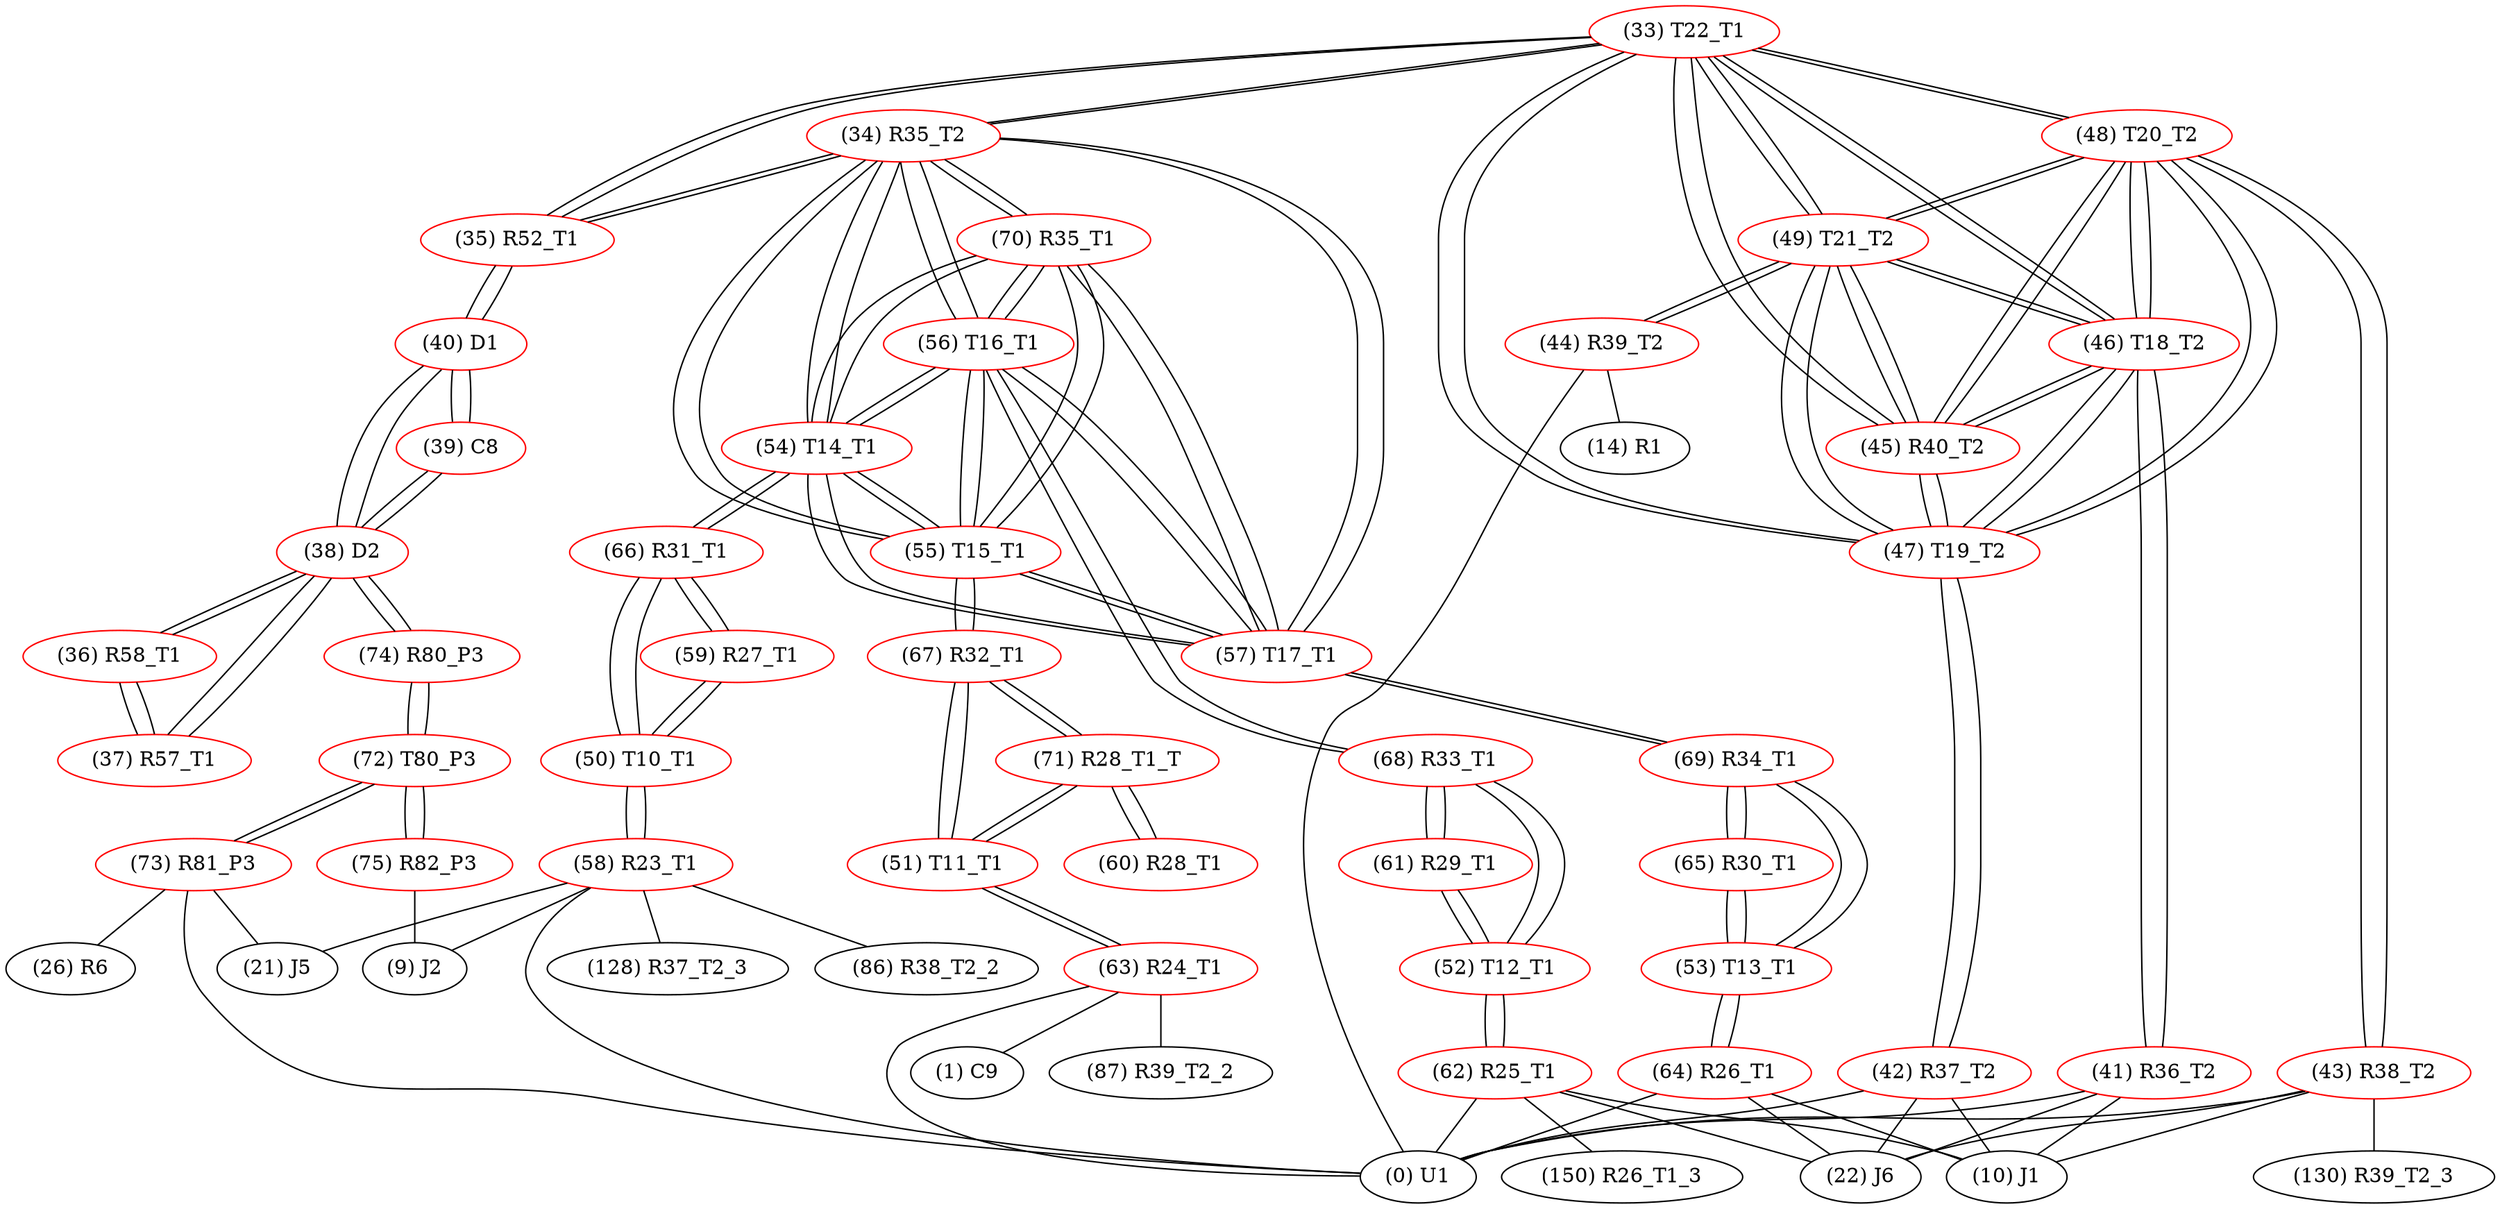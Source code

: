 graph {
	33 [label="(33) T22_T1" color=red]
	34 [label="(34) R35_T2"]
	35 [label="(35) R52_T1"]
	48 [label="(48) T20_T2"]
	49 [label="(49) T21_T2"]
	47 [label="(47) T19_T2"]
	45 [label="(45) R40_T2"]
	46 [label="(46) T18_T2"]
	34 [label="(34) R35_T2" color=red]
	35 [label="(35) R52_T1"]
	33 [label="(33) T22_T1"]
	54 [label="(54) T14_T1"]
	55 [label="(55) T15_T1"]
	57 [label="(57) T17_T1"]
	56 [label="(56) T16_T1"]
	70 [label="(70) R35_T1"]
	35 [label="(35) R52_T1" color=red]
	40 [label="(40) D1"]
	34 [label="(34) R35_T2"]
	33 [label="(33) T22_T1"]
	36 [label="(36) R58_T1" color=red]
	37 [label="(37) R57_T1"]
	38 [label="(38) D2"]
	37 [label="(37) R57_T1" color=red]
	38 [label="(38) D2"]
	36 [label="(36) R58_T1"]
	38 [label="(38) D2" color=red]
	40 [label="(40) D1"]
	39 [label="(39) C8"]
	37 [label="(37) R57_T1"]
	36 [label="(36) R58_T1"]
	74 [label="(74) R80_P3"]
	39 [label="(39) C8" color=red]
	40 [label="(40) D1"]
	38 [label="(38) D2"]
	40 [label="(40) D1" color=red]
	38 [label="(38) D2"]
	39 [label="(39) C8"]
	35 [label="(35) R52_T1"]
	41 [label="(41) R36_T2" color=red]
	0 [label="(0) U1"]
	22 [label="(22) J6"]
	10 [label="(10) J1"]
	46 [label="(46) T18_T2"]
	42 [label="(42) R37_T2" color=red]
	10 [label="(10) J1"]
	22 [label="(22) J6"]
	0 [label="(0) U1"]
	47 [label="(47) T19_T2"]
	43 [label="(43) R38_T2" color=red]
	22 [label="(22) J6"]
	10 [label="(10) J1"]
	0 [label="(0) U1"]
	130 [label="(130) R39_T2_3"]
	48 [label="(48) T20_T2"]
	44 [label="(44) R39_T2" color=red]
	0 [label="(0) U1"]
	14 [label="(14) R1"]
	49 [label="(49) T21_T2"]
	45 [label="(45) R40_T2" color=red]
	48 [label="(48) T20_T2"]
	49 [label="(49) T21_T2"]
	47 [label="(47) T19_T2"]
	33 [label="(33) T22_T1"]
	46 [label="(46) T18_T2"]
	46 [label="(46) T18_T2" color=red]
	48 [label="(48) T20_T2"]
	49 [label="(49) T21_T2"]
	47 [label="(47) T19_T2"]
	45 [label="(45) R40_T2"]
	33 [label="(33) T22_T1"]
	41 [label="(41) R36_T2"]
	47 [label="(47) T19_T2" color=red]
	48 [label="(48) T20_T2"]
	49 [label="(49) T21_T2"]
	45 [label="(45) R40_T2"]
	33 [label="(33) T22_T1"]
	46 [label="(46) T18_T2"]
	42 [label="(42) R37_T2"]
	48 [label="(48) T20_T2" color=red]
	49 [label="(49) T21_T2"]
	47 [label="(47) T19_T2"]
	45 [label="(45) R40_T2"]
	33 [label="(33) T22_T1"]
	46 [label="(46) T18_T2"]
	43 [label="(43) R38_T2"]
	49 [label="(49) T21_T2" color=red]
	48 [label="(48) T20_T2"]
	47 [label="(47) T19_T2"]
	45 [label="(45) R40_T2"]
	33 [label="(33) T22_T1"]
	46 [label="(46) T18_T2"]
	44 [label="(44) R39_T2"]
	50 [label="(50) T10_T1" color=red]
	58 [label="(58) R23_T1"]
	66 [label="(66) R31_T1"]
	59 [label="(59) R27_T1"]
	51 [label="(51) T11_T1" color=red]
	63 [label="(63) R24_T1"]
	67 [label="(67) R32_T1"]
	71 [label="(71) R28_T1_T"]
	52 [label="(52) T12_T1" color=red]
	68 [label="(68) R33_T1"]
	61 [label="(61) R29_T1"]
	62 [label="(62) R25_T1"]
	53 [label="(53) T13_T1" color=red]
	69 [label="(69) R34_T1"]
	65 [label="(65) R30_T1"]
	64 [label="(64) R26_T1"]
	54 [label="(54) T14_T1" color=red]
	55 [label="(55) T15_T1"]
	57 [label="(57) T17_T1"]
	56 [label="(56) T16_T1"]
	70 [label="(70) R35_T1"]
	34 [label="(34) R35_T2"]
	66 [label="(66) R31_T1"]
	55 [label="(55) T15_T1" color=red]
	54 [label="(54) T14_T1"]
	57 [label="(57) T17_T1"]
	56 [label="(56) T16_T1"]
	70 [label="(70) R35_T1"]
	34 [label="(34) R35_T2"]
	67 [label="(67) R32_T1"]
	56 [label="(56) T16_T1" color=red]
	54 [label="(54) T14_T1"]
	55 [label="(55) T15_T1"]
	57 [label="(57) T17_T1"]
	70 [label="(70) R35_T1"]
	34 [label="(34) R35_T2"]
	68 [label="(68) R33_T1"]
	57 [label="(57) T17_T1" color=red]
	54 [label="(54) T14_T1"]
	55 [label="(55) T15_T1"]
	56 [label="(56) T16_T1"]
	70 [label="(70) R35_T1"]
	34 [label="(34) R35_T2"]
	69 [label="(69) R34_T1"]
	58 [label="(58) R23_T1" color=red]
	0 [label="(0) U1"]
	21 [label="(21) J5"]
	9 [label="(9) J2"]
	86 [label="(86) R38_T2_2"]
	128 [label="(128) R37_T2_3"]
	50 [label="(50) T10_T1"]
	59 [label="(59) R27_T1" color=red]
	66 [label="(66) R31_T1"]
	50 [label="(50) T10_T1"]
	60 [label="(60) R28_T1" color=red]
	71 [label="(71) R28_T1_T"]
	61 [label="(61) R29_T1" color=red]
	68 [label="(68) R33_T1"]
	52 [label="(52) T12_T1"]
	62 [label="(62) R25_T1" color=red]
	22 [label="(22) J6"]
	0 [label="(0) U1"]
	10 [label="(10) J1"]
	150 [label="(150) R26_T1_3"]
	52 [label="(52) T12_T1"]
	63 [label="(63) R24_T1" color=red]
	1 [label="(1) C9"]
	0 [label="(0) U1"]
	87 [label="(87) R39_T2_2"]
	51 [label="(51) T11_T1"]
	64 [label="(64) R26_T1" color=red]
	22 [label="(22) J6"]
	10 [label="(10) J1"]
	0 [label="(0) U1"]
	53 [label="(53) T13_T1"]
	65 [label="(65) R30_T1" color=red]
	53 [label="(53) T13_T1"]
	69 [label="(69) R34_T1"]
	66 [label="(66) R31_T1" color=red]
	59 [label="(59) R27_T1"]
	50 [label="(50) T10_T1"]
	54 [label="(54) T14_T1"]
	67 [label="(67) R32_T1" color=red]
	55 [label="(55) T15_T1"]
	51 [label="(51) T11_T1"]
	71 [label="(71) R28_T1_T"]
	68 [label="(68) R33_T1" color=red]
	56 [label="(56) T16_T1"]
	61 [label="(61) R29_T1"]
	52 [label="(52) T12_T1"]
	69 [label="(69) R34_T1" color=red]
	57 [label="(57) T17_T1"]
	53 [label="(53) T13_T1"]
	65 [label="(65) R30_T1"]
	70 [label="(70) R35_T1" color=red]
	54 [label="(54) T14_T1"]
	55 [label="(55) T15_T1"]
	57 [label="(57) T17_T1"]
	56 [label="(56) T16_T1"]
	34 [label="(34) R35_T2"]
	71 [label="(71) R28_T1_T" color=red]
	67 [label="(67) R32_T1"]
	51 [label="(51) T11_T1"]
	60 [label="(60) R28_T1"]
	72 [label="(72) T80_P3" color=red]
	73 [label="(73) R81_P3"]
	75 [label="(75) R82_P3"]
	74 [label="(74) R80_P3"]
	73 [label="(73) R81_P3" color=red]
	0 [label="(0) U1"]
	21 [label="(21) J5"]
	26 [label="(26) R6"]
	72 [label="(72) T80_P3"]
	74 [label="(74) R80_P3" color=red]
	38 [label="(38) D2"]
	72 [label="(72) T80_P3"]
	75 [label="(75) R82_P3" color=red]
	9 [label="(9) J2"]
	72 [label="(72) T80_P3"]
	33 -- 34
	33 -- 35
	33 -- 48
	33 -- 49
	33 -- 47
	33 -- 45
	33 -- 46
	34 -- 35
	34 -- 33
	34 -- 54
	34 -- 55
	34 -- 57
	34 -- 56
	34 -- 70
	35 -- 40
	35 -- 34
	35 -- 33
	36 -- 37
	36 -- 38
	37 -- 38
	37 -- 36
	38 -- 40
	38 -- 39
	38 -- 37
	38 -- 36
	38 -- 74
	39 -- 40
	39 -- 38
	40 -- 38
	40 -- 39
	40 -- 35
	41 -- 0
	41 -- 22
	41 -- 10
	41 -- 46
	42 -- 10
	42 -- 22
	42 -- 0
	42 -- 47
	43 -- 22
	43 -- 10
	43 -- 0
	43 -- 130
	43 -- 48
	44 -- 0
	44 -- 14
	44 -- 49
	45 -- 48
	45 -- 49
	45 -- 47
	45 -- 33
	45 -- 46
	46 -- 48
	46 -- 49
	46 -- 47
	46 -- 45
	46 -- 33
	46 -- 41
	47 -- 48
	47 -- 49
	47 -- 45
	47 -- 33
	47 -- 46
	47 -- 42
	48 -- 49
	48 -- 47
	48 -- 45
	48 -- 33
	48 -- 46
	48 -- 43
	49 -- 48
	49 -- 47
	49 -- 45
	49 -- 33
	49 -- 46
	49 -- 44
	50 -- 58
	50 -- 66
	50 -- 59
	51 -- 63
	51 -- 67
	51 -- 71
	52 -- 68
	52 -- 61
	52 -- 62
	53 -- 69
	53 -- 65
	53 -- 64
	54 -- 55
	54 -- 57
	54 -- 56
	54 -- 70
	54 -- 34
	54 -- 66
	55 -- 54
	55 -- 57
	55 -- 56
	55 -- 70
	55 -- 34
	55 -- 67
	56 -- 54
	56 -- 55
	56 -- 57
	56 -- 70
	56 -- 34
	56 -- 68
	57 -- 54
	57 -- 55
	57 -- 56
	57 -- 70
	57 -- 34
	57 -- 69
	58 -- 0
	58 -- 21
	58 -- 9
	58 -- 86
	58 -- 128
	58 -- 50
	59 -- 66
	59 -- 50
	60 -- 71
	61 -- 68
	61 -- 52
	62 -- 22
	62 -- 0
	62 -- 10
	62 -- 150
	62 -- 52
	63 -- 1
	63 -- 0
	63 -- 87
	63 -- 51
	64 -- 22
	64 -- 10
	64 -- 0
	64 -- 53
	65 -- 53
	65 -- 69
	66 -- 59
	66 -- 50
	66 -- 54
	67 -- 55
	67 -- 51
	67 -- 71
	68 -- 56
	68 -- 61
	68 -- 52
	69 -- 57
	69 -- 53
	69 -- 65
	70 -- 54
	70 -- 55
	70 -- 57
	70 -- 56
	70 -- 34
	71 -- 67
	71 -- 51
	71 -- 60
	72 -- 73
	72 -- 75
	72 -- 74
	73 -- 0
	73 -- 21
	73 -- 26
	73 -- 72
	74 -- 38
	74 -- 72
	75 -- 9
	75 -- 72
}